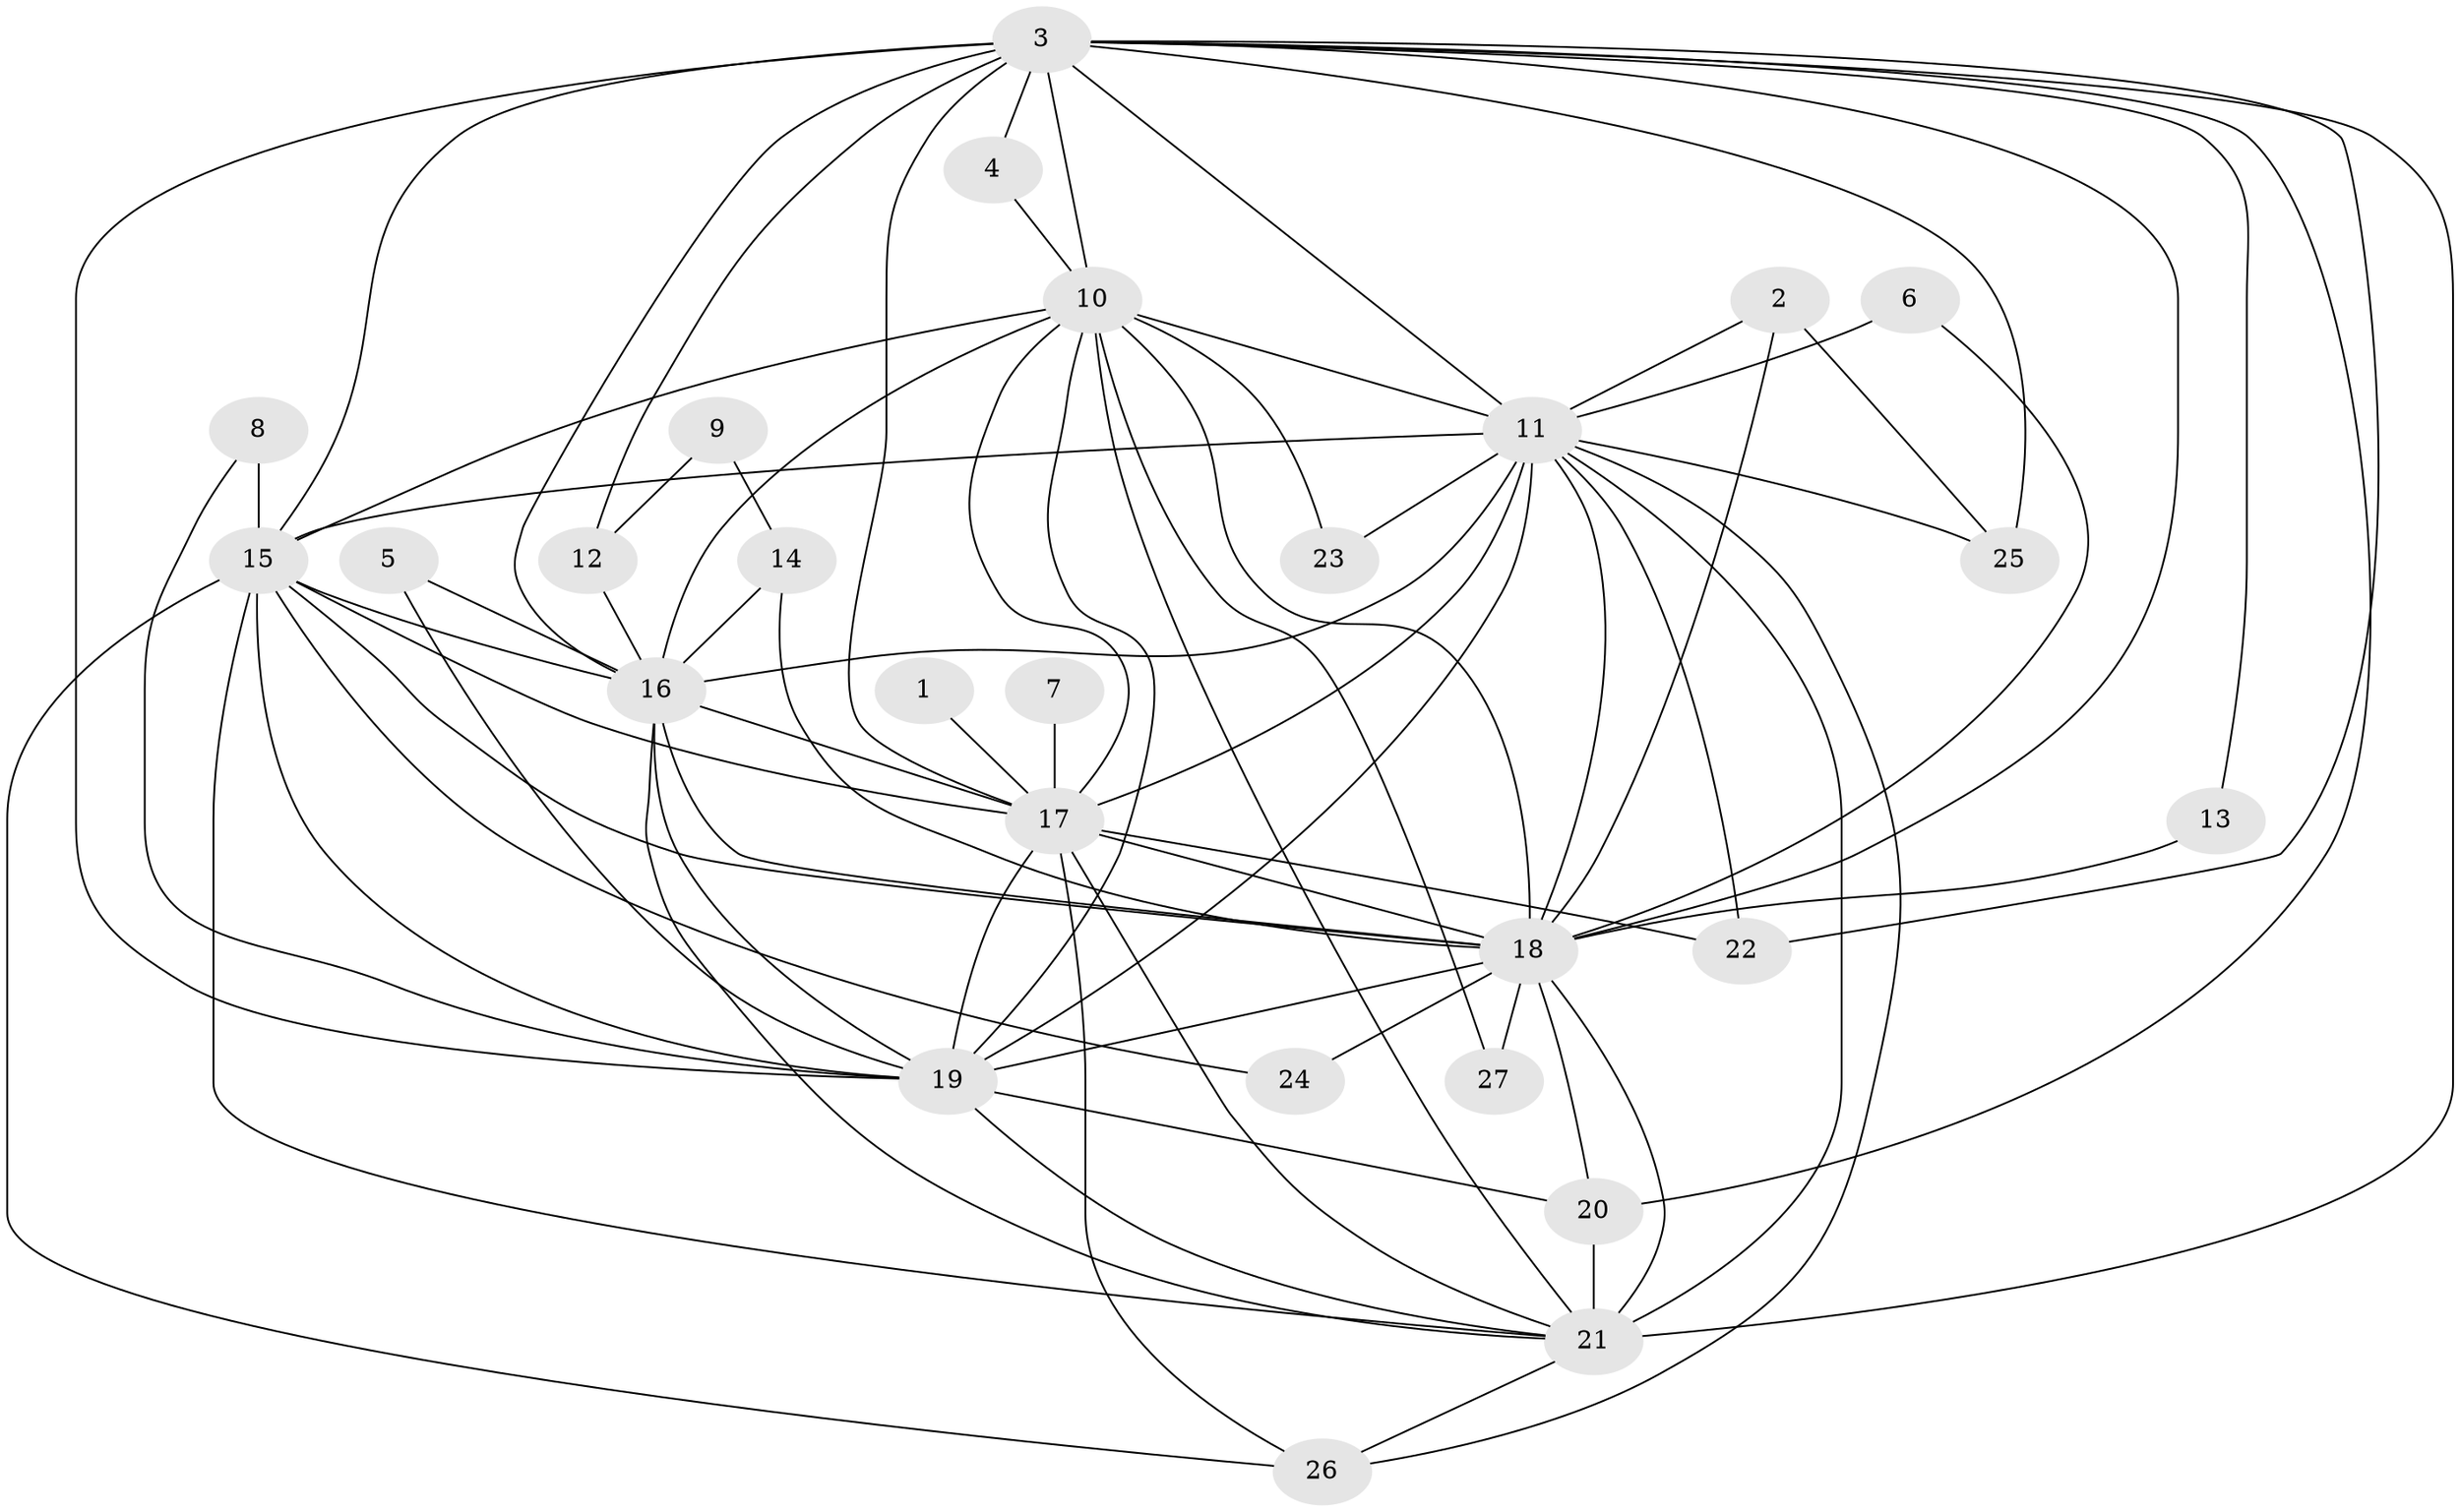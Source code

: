 // original degree distribution, {14: 0.037037037037037035, 20: 0.018518518518518517, 15: 0.037037037037037035, 23: 0.018518518518518517, 17: 0.037037037037037035, 13: 0.018518518518518517, 12: 0.018518518518518517, 2: 0.5925925925925926, 3: 0.16666666666666666, 5: 0.018518518518518517, 6: 0.018518518518518517, 4: 0.018518518518518517}
// Generated by graph-tools (version 1.1) at 2025/25/03/09/25 03:25:44]
// undirected, 27 vertices, 76 edges
graph export_dot {
graph [start="1"]
  node [color=gray90,style=filled];
  1;
  2;
  3;
  4;
  5;
  6;
  7;
  8;
  9;
  10;
  11;
  12;
  13;
  14;
  15;
  16;
  17;
  18;
  19;
  20;
  21;
  22;
  23;
  24;
  25;
  26;
  27;
  1 -- 17 [weight=1.0];
  2 -- 11 [weight=1.0];
  2 -- 18 [weight=1.0];
  2 -- 25 [weight=1.0];
  3 -- 4 [weight=1.0];
  3 -- 10 [weight=2.0];
  3 -- 11 [weight=2.0];
  3 -- 12 [weight=1.0];
  3 -- 13 [weight=1.0];
  3 -- 15 [weight=2.0];
  3 -- 16 [weight=3.0];
  3 -- 17 [weight=3.0];
  3 -- 18 [weight=2.0];
  3 -- 19 [weight=3.0];
  3 -- 20 [weight=1.0];
  3 -- 21 [weight=3.0];
  3 -- 22 [weight=1.0];
  3 -- 25 [weight=1.0];
  4 -- 10 [weight=1.0];
  5 -- 16 [weight=1.0];
  5 -- 19 [weight=1.0];
  6 -- 11 [weight=1.0];
  6 -- 18 [weight=1.0];
  7 -- 17 [weight=1.0];
  8 -- 15 [weight=2.0];
  8 -- 19 [weight=1.0];
  9 -- 12 [weight=1.0];
  9 -- 14 [weight=1.0];
  10 -- 11 [weight=2.0];
  10 -- 15 [weight=1.0];
  10 -- 16 [weight=1.0];
  10 -- 17 [weight=1.0];
  10 -- 18 [weight=1.0];
  10 -- 19 [weight=1.0];
  10 -- 21 [weight=1.0];
  10 -- 23 [weight=1.0];
  10 -- 27 [weight=1.0];
  11 -- 15 [weight=2.0];
  11 -- 16 [weight=2.0];
  11 -- 17 [weight=1.0];
  11 -- 18 [weight=2.0];
  11 -- 19 [weight=2.0];
  11 -- 21 [weight=1.0];
  11 -- 22 [weight=1.0];
  11 -- 23 [weight=1.0];
  11 -- 25 [weight=1.0];
  11 -- 26 [weight=1.0];
  12 -- 16 [weight=3.0];
  13 -- 18 [weight=2.0];
  14 -- 16 [weight=1.0];
  14 -- 18 [weight=2.0];
  15 -- 16 [weight=1.0];
  15 -- 17 [weight=1.0];
  15 -- 18 [weight=2.0];
  15 -- 19 [weight=1.0];
  15 -- 21 [weight=1.0];
  15 -- 24 [weight=1.0];
  15 -- 26 [weight=1.0];
  16 -- 17 [weight=1.0];
  16 -- 18 [weight=2.0];
  16 -- 19 [weight=1.0];
  16 -- 21 [weight=1.0];
  17 -- 18 [weight=2.0];
  17 -- 19 [weight=1.0];
  17 -- 21 [weight=1.0];
  17 -- 22 [weight=1.0];
  17 -- 26 [weight=1.0];
  18 -- 19 [weight=2.0];
  18 -- 20 [weight=1.0];
  18 -- 21 [weight=2.0];
  18 -- 24 [weight=1.0];
  18 -- 27 [weight=1.0];
  19 -- 20 [weight=1.0];
  19 -- 21 [weight=1.0];
  20 -- 21 [weight=1.0];
  21 -- 26 [weight=1.0];
}
